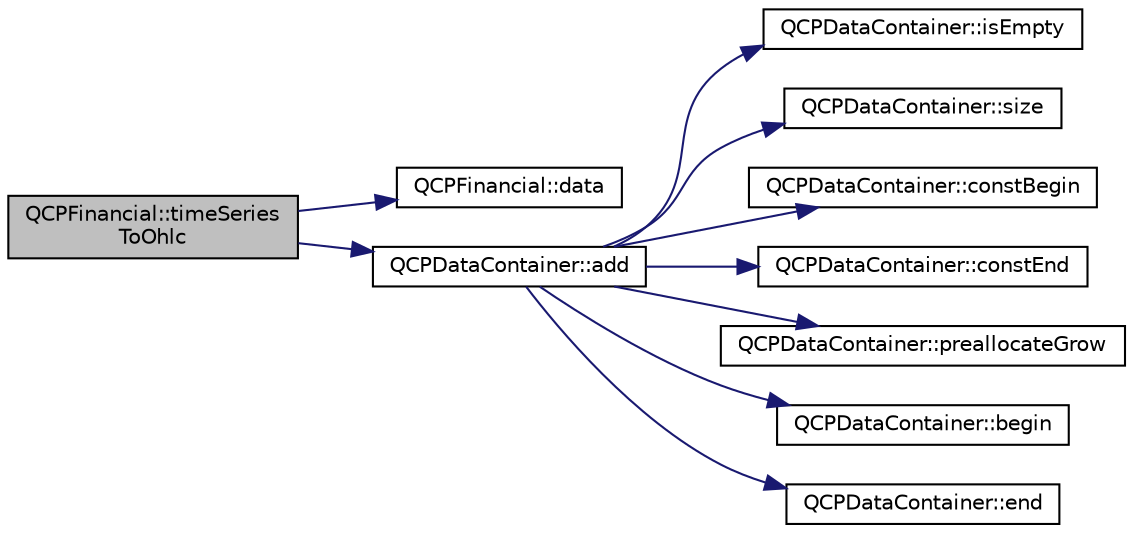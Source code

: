 digraph "QCPFinancial::timeSeriesToOhlc"
{
  edge [fontname="Helvetica",fontsize="10",labelfontname="Helvetica",labelfontsize="10"];
  node [fontname="Helvetica",fontsize="10",shape=record];
  rankdir="LR";
  Node249 [label="QCPFinancial::timeSeries\lToOhlc",height=0.2,width=0.4,color="black", fillcolor="grey75", style="filled", fontcolor="black"];
  Node249 -> Node250 [color="midnightblue",fontsize="10",style="solid",fontname="Helvetica"];
  Node250 [label="QCPFinancial::data",height=0.2,width=0.4,color="black", fillcolor="white", style="filled",URL="$class_q_c_p_financial.html#aec3f666271cf48bd7b87d84fe3f8c074"];
  Node249 -> Node251 [color="midnightblue",fontsize="10",style="solid",fontname="Helvetica"];
  Node251 [label="QCPDataContainer::add",height=0.2,width=0.4,color="black", fillcolor="white", style="filled",URL="$class_q_c_p_data_container.html#a42b98bd994307ccd163a43d576f91ad9"];
  Node251 -> Node252 [color="midnightblue",fontsize="10",style="solid",fontname="Helvetica"];
  Node252 [label="QCPDataContainer::isEmpty",height=0.2,width=0.4,color="black", fillcolor="white", style="filled",URL="$class_q_c_p_data_container.html#a7bdebfccd2f9f84bf032882f9d6b00a8"];
  Node251 -> Node253 [color="midnightblue",fontsize="10",style="solid",fontname="Helvetica"];
  Node253 [label="QCPDataContainer::size",height=0.2,width=0.4,color="black", fillcolor="white", style="filled",URL="$class_q_c_p_data_container.html#a8e9b262c739672e13472d0d45b720258"];
  Node251 -> Node254 [color="midnightblue",fontsize="10",style="solid",fontname="Helvetica"];
  Node254 [label="QCPDataContainer::constBegin",height=0.2,width=0.4,color="black", fillcolor="white", style="filled",URL="$class_q_c_p_data_container.html#a49d7622999e2de67fa2331626a3159aa"];
  Node251 -> Node255 [color="midnightblue",fontsize="10",style="solid",fontname="Helvetica"];
  Node255 [label="QCPDataContainer::constEnd",height=0.2,width=0.4,color="black", fillcolor="white", style="filled",URL="$class_q_c_p_data_container.html#aa7f7cf239b85b1a28de3d675cc5b3da1"];
  Node251 -> Node256 [color="midnightblue",fontsize="10",style="solid",fontname="Helvetica"];
  Node256 [label="QCPDataContainer::preallocateGrow",height=0.2,width=0.4,color="black", fillcolor="white", style="filled",URL="$class_q_c_p_data_container.html#aae8cdb2bcc3b900ec22f26df3e7d67c7"];
  Node251 -> Node257 [color="midnightblue",fontsize="10",style="solid",fontname="Helvetica"];
  Node257 [label="QCPDataContainer::begin",height=0.2,width=0.4,color="black", fillcolor="white", style="filled",URL="$class_q_c_p_data_container.html#a80032518413ab8f418f7c81182fd06cb"];
  Node251 -> Node258 [color="midnightblue",fontsize="10",style="solid",fontname="Helvetica"];
  Node258 [label="QCPDataContainer::end",height=0.2,width=0.4,color="black", fillcolor="white", style="filled",URL="$class_q_c_p_data_container.html#acf66dfad83fe041380f5e0491e7676f2"];
}
